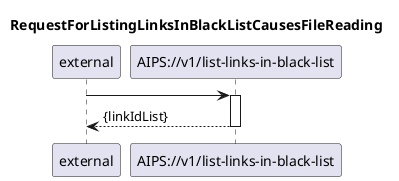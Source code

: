 @startuml 122_listLinksInBlackList
skinparam responseMessageBelowArrow true

title
RequestForListingLinksInBlackListCausesFileReading
end title

participant "external" as requestor
participant "AIPS://v1/list-links-in-black-list" as listLinks

requestor -> listLinks
activate listLinks

listLinks --> requestor: {linkIdList}

deactivate listLinks

@enduml